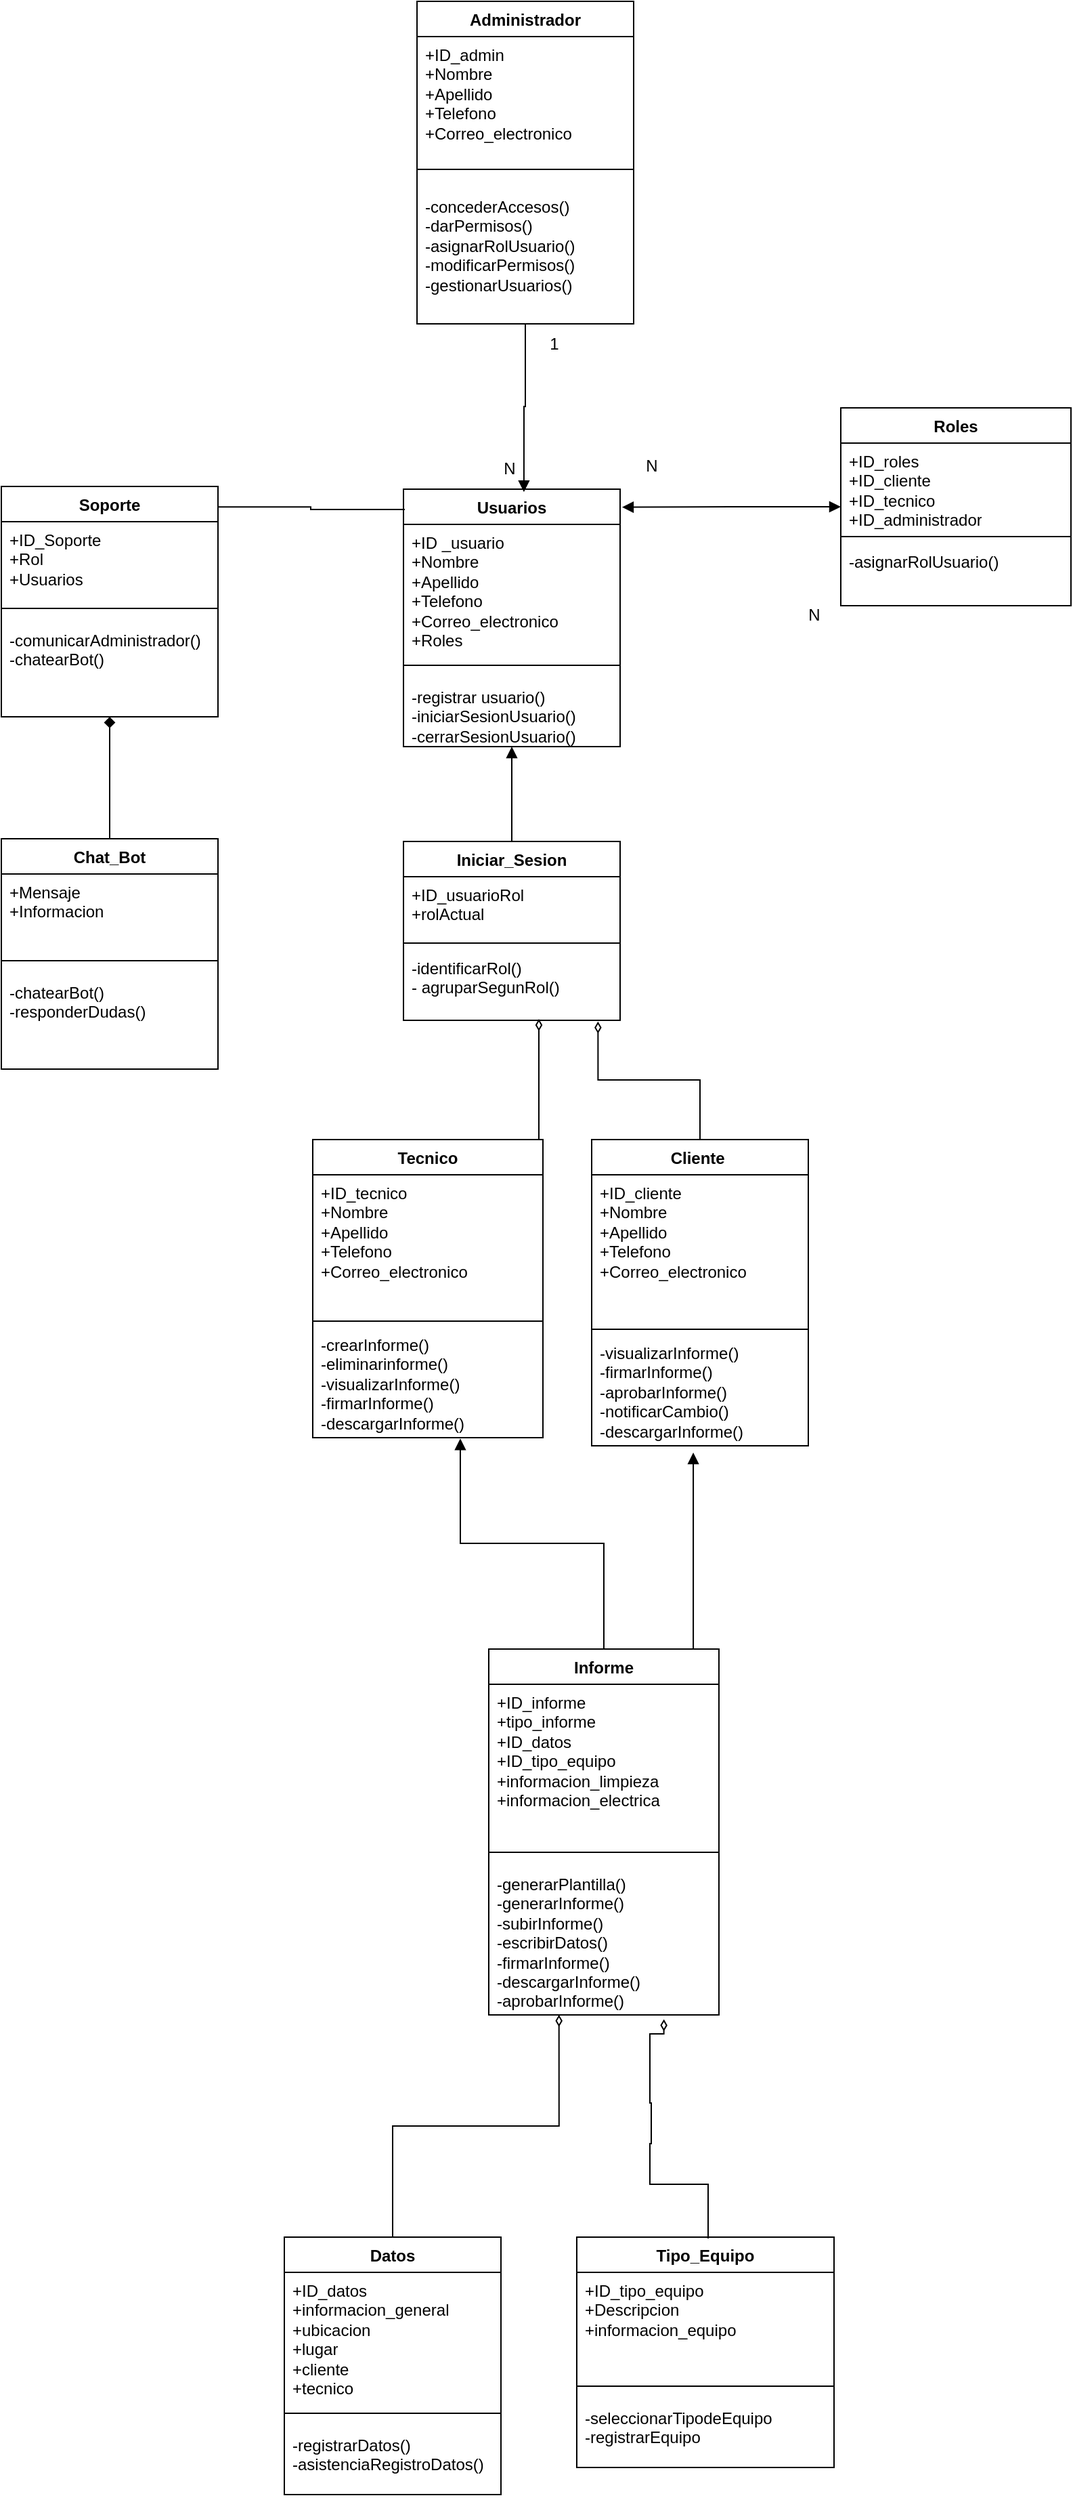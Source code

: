 <mxfile version="24.8.3">
  <diagram name="Página-1" id="pNRBYnMiHHU_RmIHSOWf">
    <mxGraphModel grid="1" page="1" gridSize="10" guides="1" tooltips="1" connect="1" arrows="1" fold="1" pageScale="1" pageWidth="827" pageHeight="1169" math="0" shadow="0">
      <root>
        <mxCell id="0" />
        <mxCell id="1" parent="0" />
        <mxCell id="qzwFi9-rgRcVvAI3Crr4-10" style="edgeStyle=orthogonalEdgeStyle;rounded=0;orthogonalLoop=1;jettySize=auto;html=1;entryX=0.5;entryY=0;entryDx=0;entryDy=0;endArrow=none;endFill=0;startArrow=block;startFill=1;" edge="1" parent="1" source="onLqMkYAxg4ZVpzjR6Y9-1" target="4o2uVL4KXhaymTGZiAGQ-9">
          <mxGeometry relative="1" as="geometry" />
        </mxCell>
        <mxCell id="onLqMkYAxg4ZVpzjR6Y9-1" value="Usuarios" style="swimlane;fontStyle=1;align=center;verticalAlign=top;childLayout=stackLayout;horizontal=1;startSize=26;horizontalStack=0;resizeParent=1;resizeParentMax=0;resizeLast=0;collapsible=1;marginBottom=0;whiteSpace=wrap;html=1;rounded=0;" vertex="1" parent="1">
          <mxGeometry x="-1953" y="-1710" width="160" height="190" as="geometry" />
        </mxCell>
        <mxCell id="onLqMkYAxg4ZVpzjR6Y9-2" value="+ID _usuario&lt;div&gt;+Nombre&lt;/div&gt;&lt;div&gt;+Apellido&lt;/div&gt;&lt;div&gt;+Telefono&lt;/div&gt;&lt;div&gt;+Correo_electronico&lt;/div&gt;&lt;div&gt;+Roles&lt;/div&gt;&lt;div&gt;&lt;br&gt;&lt;/div&gt;" style="text;strokeColor=none;fillColor=none;align=left;verticalAlign=top;spacingLeft=4;spacingRight=4;overflow=hidden;rotatable=0;points=[[0,0.5],[1,0.5]];portConstraint=eastwest;whiteSpace=wrap;html=1;rounded=0;" vertex="1" parent="onLqMkYAxg4ZVpzjR6Y9-1">
          <mxGeometry y="26" width="160" height="94" as="geometry" />
        </mxCell>
        <mxCell id="onLqMkYAxg4ZVpzjR6Y9-3" value="" style="line;strokeWidth=1;fillColor=none;align=left;verticalAlign=middle;spacingTop=-1;spacingLeft=3;spacingRight=3;rotatable=0;labelPosition=right;points=[];portConstraint=eastwest;strokeColor=inherit;rounded=0;" vertex="1" parent="onLqMkYAxg4ZVpzjR6Y9-1">
          <mxGeometry y="120" width="160" height="20" as="geometry" />
        </mxCell>
        <mxCell id="onLqMkYAxg4ZVpzjR6Y9-4" value="-registrar usuario()&lt;div&gt;-iniciarSesionUsuario()&lt;/div&gt;&lt;div&gt;-cerrarSesionUsuario()&lt;/div&gt;" style="text;strokeColor=none;fillColor=none;align=left;verticalAlign=top;spacingLeft=4;spacingRight=4;overflow=hidden;rotatable=0;points=[[0,0.5],[1,0.5]];portConstraint=eastwest;whiteSpace=wrap;html=1;rounded=0;" vertex="1" parent="onLqMkYAxg4ZVpzjR6Y9-1">
          <mxGeometry y="140" width="160" height="50" as="geometry" />
        </mxCell>
        <mxCell id="onLqMkYAxg4ZVpzjR6Y9-37" value="Cliente&amp;nbsp;" style="swimlane;fontStyle=1;align=center;verticalAlign=top;childLayout=stackLayout;horizontal=1;startSize=26;horizontalStack=0;resizeParent=1;resizeParentMax=0;resizeLast=0;collapsible=1;marginBottom=0;whiteSpace=wrap;html=1;rounded=0;" vertex="1" parent="1">
          <mxGeometry x="-1814" y="-1230" width="160" height="226" as="geometry" />
        </mxCell>
        <mxCell id="onLqMkYAxg4ZVpzjR6Y9-38" value="&lt;span style=&quot;background-color: initial;&quot;&gt;+ID_cliente&lt;/span&gt;&lt;div&gt;+Nombre&lt;/div&gt;&lt;div&gt;+Apellido&lt;/div&gt;&lt;div&gt;+Telefono&lt;/div&gt;&lt;div&gt;+Correo_electronico&lt;/div&gt;&lt;div&gt;&lt;br&gt;&lt;/div&gt;" style="text;strokeColor=none;fillColor=none;align=left;verticalAlign=top;spacingLeft=4;spacingRight=4;overflow=hidden;rotatable=0;points=[[0,0.5],[1,0.5]];portConstraint=eastwest;whiteSpace=wrap;html=1;rounded=0;" vertex="1" parent="onLqMkYAxg4ZVpzjR6Y9-37">
          <mxGeometry y="26" width="160" height="110" as="geometry" />
        </mxCell>
        <mxCell id="onLqMkYAxg4ZVpzjR6Y9-39" value="" style="line;strokeWidth=1;fillColor=none;align=left;verticalAlign=middle;spacingTop=-1;spacingLeft=3;spacingRight=3;rotatable=0;labelPosition=right;points=[];portConstraint=eastwest;strokeColor=inherit;rounded=0;" vertex="1" parent="onLqMkYAxg4ZVpzjR6Y9-37">
          <mxGeometry y="136" width="160" height="8" as="geometry" />
        </mxCell>
        <mxCell id="onLqMkYAxg4ZVpzjR6Y9-40" value="-visualizarInforme()&lt;div&gt;-firmarInforme&lt;span style=&quot;background-color: initial;&quot;&gt;()&lt;/span&gt;&lt;/div&gt;&lt;div&gt;-aprobarInforme()&lt;/div&gt;&lt;div&gt;-notificarCambio()&lt;/div&gt;&lt;div&gt;-descargarInforme()&lt;br&gt;&lt;/div&gt;" style="text;strokeColor=none;fillColor=none;align=left;verticalAlign=top;spacingLeft=4;spacingRight=4;overflow=hidden;rotatable=0;points=[[0,0.5],[1,0.5]];portConstraint=eastwest;whiteSpace=wrap;html=1;rounded=0;" vertex="1" parent="onLqMkYAxg4ZVpzjR6Y9-37">
          <mxGeometry y="144" width="160" height="82" as="geometry" />
        </mxCell>
        <mxCell id="onLqMkYAxg4ZVpzjR6Y9-41" value="Tecnico" style="swimlane;fontStyle=1;align=center;verticalAlign=top;childLayout=stackLayout;horizontal=1;startSize=26;horizontalStack=0;resizeParent=1;resizeParentMax=0;resizeLast=0;collapsible=1;marginBottom=0;whiteSpace=wrap;html=1;rounded=0;" vertex="1" parent="1">
          <mxGeometry x="-2020" y="-1230" width="170" height="220" as="geometry" />
        </mxCell>
        <mxCell id="onLqMkYAxg4ZVpzjR6Y9-42" value="&lt;span style=&quot;background-color: initial;&quot;&gt;+ID_tecnico&lt;/span&gt;&lt;div&gt;+Nombre&lt;/div&gt;&lt;div&gt;+Apellido&lt;br&gt;&lt;div&gt;+Telefono&lt;/div&gt;&lt;div&gt;+Correo_electronico&lt;/div&gt;&lt;div&gt;&lt;br&gt;&lt;/div&gt;&lt;/div&gt;" style="text;strokeColor=none;fillColor=none;align=left;verticalAlign=top;spacingLeft=4;spacingRight=4;overflow=hidden;rotatable=0;points=[[0,0.5],[1,0.5]];portConstraint=eastwest;whiteSpace=wrap;html=1;rounded=0;" vertex="1" parent="onLqMkYAxg4ZVpzjR6Y9-41">
          <mxGeometry y="26" width="170" height="104" as="geometry" />
        </mxCell>
        <mxCell id="onLqMkYAxg4ZVpzjR6Y9-43" value="" style="line;strokeWidth=1;fillColor=none;align=left;verticalAlign=middle;spacingTop=-1;spacingLeft=3;spacingRight=3;rotatable=0;labelPosition=right;points=[];portConstraint=eastwest;strokeColor=inherit;rounded=0;" vertex="1" parent="onLqMkYAxg4ZVpzjR6Y9-41">
          <mxGeometry y="130" width="170" height="8" as="geometry" />
        </mxCell>
        <mxCell id="onLqMkYAxg4ZVpzjR6Y9-44" value="-crearInforme()&lt;div&gt;-eliminarinforme()&lt;br&gt;&lt;div&gt;-visualizarInforme()&lt;/div&gt;&lt;div&gt;-firmarInforme()&lt;/div&gt;&lt;div&gt;-descargarInforme()&lt;/div&gt;&lt;/div&gt;" style="text;strokeColor=none;fillColor=none;align=left;verticalAlign=top;spacingLeft=4;spacingRight=4;overflow=hidden;rotatable=0;points=[[0,0.5],[1,0.5]];portConstraint=eastwest;whiteSpace=wrap;html=1;rounded=0;" vertex="1" parent="onLqMkYAxg4ZVpzjR6Y9-41">
          <mxGeometry y="138" width="170" height="82" as="geometry" />
        </mxCell>
        <mxCell id="onLqMkYAxg4ZVpzjR6Y9-49" value="Informe" style="swimlane;fontStyle=1;align=center;verticalAlign=top;childLayout=stackLayout;horizontal=1;startSize=26;horizontalStack=0;resizeParent=1;resizeParentMax=0;resizeLast=0;collapsible=1;marginBottom=0;whiteSpace=wrap;html=1;rounded=0;" vertex="1" parent="1">
          <mxGeometry x="-1890" y="-854" width="170" height="270" as="geometry" />
        </mxCell>
        <mxCell id="onLqMkYAxg4ZVpzjR6Y9-50" value="&lt;div&gt;+ID_informe&lt;/div&gt;&lt;div&gt;+tipo_informe&lt;/div&gt;&lt;div&gt;+ID_datos&lt;/div&gt;&lt;div&gt;&lt;div&gt;+ID_tipo_equipo&lt;/div&gt;&lt;div&gt;+informacion_limpieza&amp;nbsp;&lt;/div&gt;&lt;/div&gt;&lt;div&gt;+informacion_electrica&lt;/div&gt;" style="text;strokeColor=none;fillColor=none;align=left;verticalAlign=top;spacingLeft=4;spacingRight=4;overflow=hidden;rotatable=0;points=[[0,0.5],[1,0.5]];portConstraint=eastwest;whiteSpace=wrap;html=1;rounded=0;" vertex="1" parent="onLqMkYAxg4ZVpzjR6Y9-49">
          <mxGeometry y="26" width="170" height="114" as="geometry" />
        </mxCell>
        <mxCell id="onLqMkYAxg4ZVpzjR6Y9-51" value="" style="line;strokeWidth=1;fillColor=none;align=left;verticalAlign=middle;spacingTop=-1;spacingLeft=3;spacingRight=3;rotatable=0;labelPosition=right;points=[];portConstraint=eastwest;strokeColor=inherit;rounded=0;" vertex="1" parent="onLqMkYAxg4ZVpzjR6Y9-49">
          <mxGeometry y="140" width="170" height="20" as="geometry" />
        </mxCell>
        <mxCell id="onLqMkYAxg4ZVpzjR6Y9-52" value="-generarPlantilla()&lt;div&gt;-generarInforme()&lt;/div&gt;&lt;div&gt;-subirInforme()&lt;/div&gt;&lt;div&gt;-escribirDatos()&lt;/div&gt;&lt;div&gt;-firmarInforme()&lt;/div&gt;&lt;div&gt;-descargarInforme()&lt;/div&gt;&lt;div&gt;-aprobarInforme()&lt;/div&gt;" style="text;strokeColor=none;fillColor=none;align=left;verticalAlign=top;spacingLeft=4;spacingRight=4;overflow=hidden;rotatable=0;points=[[0,0.5],[1,0.5]];portConstraint=eastwest;whiteSpace=wrap;html=1;rounded=0;" vertex="1" parent="onLqMkYAxg4ZVpzjR6Y9-49">
          <mxGeometry y="160" width="170" height="110" as="geometry" />
        </mxCell>
        <mxCell id="onLqMkYAxg4ZVpzjR6Y9-57" value="Tipo_Equipo" style="swimlane;fontStyle=1;align=center;verticalAlign=top;childLayout=stackLayout;horizontal=1;startSize=26;horizontalStack=0;resizeParent=1;resizeParentMax=0;resizeLast=0;collapsible=1;marginBottom=0;whiteSpace=wrap;html=1;rounded=0;" vertex="1" parent="1">
          <mxGeometry x="-1825" y="-420" width="190" height="170" as="geometry" />
        </mxCell>
        <mxCell id="onLqMkYAxg4ZVpzjR6Y9-58" value="&lt;div&gt;&lt;span style=&quot;background-color: initial;&quot;&gt;+ID_tipo_equipo&lt;/span&gt;&lt;/div&gt;&lt;div&gt;&lt;span style=&quot;background-color: initial;&quot;&gt;+Descripcion&lt;/span&gt;&lt;/div&gt;&lt;div&gt;&lt;span style=&quot;background-color: initial;&quot;&gt;+informacion_equipo&amp;nbsp;&lt;/span&gt;&lt;/div&gt;&lt;div&gt;&lt;br&gt;&lt;/div&gt;&lt;div&gt;&lt;br&gt;&lt;/div&gt;" style="text;strokeColor=none;fillColor=none;align=left;verticalAlign=top;spacingLeft=4;spacingRight=4;overflow=hidden;rotatable=0;points=[[0,0.5],[1,0.5]];portConstraint=eastwest;whiteSpace=wrap;html=1;rounded=0;" vertex="1" parent="onLqMkYAxg4ZVpzjR6Y9-57">
          <mxGeometry y="26" width="190" height="74" as="geometry" />
        </mxCell>
        <mxCell id="onLqMkYAxg4ZVpzjR6Y9-59" value="" style="line;strokeWidth=1;fillColor=none;align=left;verticalAlign=middle;spacingTop=-1;spacingLeft=3;spacingRight=3;rotatable=0;labelPosition=right;points=[];portConstraint=eastwest;strokeColor=inherit;rounded=0;" vertex="1" parent="onLqMkYAxg4ZVpzjR6Y9-57">
          <mxGeometry y="100" width="190" height="20" as="geometry" />
        </mxCell>
        <mxCell id="onLqMkYAxg4ZVpzjR6Y9-60" value="&lt;div&gt;-seleccionarTipodeEquipo&lt;br&gt;&lt;/div&gt;-registrarEquipo&lt;div&gt;&lt;br&gt;&lt;/div&gt;" style="text;strokeColor=none;fillColor=none;align=left;verticalAlign=top;spacingLeft=4;spacingRight=4;overflow=hidden;rotatable=0;points=[[0,0.5],[1,0.5]];portConstraint=eastwest;whiteSpace=wrap;html=1;rounded=0;" vertex="1" parent="onLqMkYAxg4ZVpzjR6Y9-57">
          <mxGeometry y="120" width="190" height="50" as="geometry" />
        </mxCell>
        <mxCell id="onLqMkYAxg4ZVpzjR6Y9-67" value="Datos" style="swimlane;fontStyle=1;align=center;verticalAlign=top;childLayout=stackLayout;horizontal=1;startSize=26;horizontalStack=0;resizeParent=1;resizeParentMax=0;resizeLast=0;collapsible=1;marginBottom=0;whiteSpace=wrap;html=1;rounded=0;" vertex="1" parent="1">
          <mxGeometry x="-2041" y="-420" width="160" height="190" as="geometry" />
        </mxCell>
        <mxCell id="onLqMkYAxg4ZVpzjR6Y9-68" value="&lt;div&gt;&lt;div&gt;+ID_datos&lt;/div&gt;&lt;div&gt;+informacion_general&lt;/div&gt;&lt;/div&gt;&lt;div&gt;+ubicacion&lt;/div&gt;&lt;div&gt;+lugar&lt;/div&gt;&lt;div&gt;+cliente&lt;/div&gt;&lt;div&gt;+tecnico&lt;/div&gt;" style="text;strokeColor=none;fillColor=none;align=left;verticalAlign=top;spacingLeft=4;spacingRight=4;overflow=hidden;rotatable=0;points=[[0,0.5],[1,0.5]];portConstraint=eastwest;whiteSpace=wrap;html=1;rounded=0;" vertex="1" parent="onLqMkYAxg4ZVpzjR6Y9-67">
          <mxGeometry y="26" width="160" height="94" as="geometry" />
        </mxCell>
        <mxCell id="onLqMkYAxg4ZVpzjR6Y9-69" value="" style="line;strokeWidth=1;fillColor=none;align=left;verticalAlign=middle;spacingTop=-1;spacingLeft=3;spacingRight=3;rotatable=0;labelPosition=right;points=[];portConstraint=eastwest;strokeColor=inherit;rounded=0;" vertex="1" parent="onLqMkYAxg4ZVpzjR6Y9-67">
          <mxGeometry y="120" width="160" height="20" as="geometry" />
        </mxCell>
        <mxCell id="onLqMkYAxg4ZVpzjR6Y9-70" value="-registrarDatos()&lt;div&gt;-asistenciaRegistroDatos()&lt;/div&gt;" style="text;strokeColor=none;fillColor=none;align=left;verticalAlign=top;spacingLeft=4;spacingRight=4;overflow=hidden;rotatable=0;points=[[0,0.5],[1,0.5]];portConstraint=eastwest;whiteSpace=wrap;html=1;rounded=0;" vertex="1" parent="onLqMkYAxg4ZVpzjR6Y9-67">
          <mxGeometry y="140" width="160" height="50" as="geometry" />
        </mxCell>
        <mxCell id="onLqMkYAxg4ZVpzjR6Y9-33" value="Roles" style="swimlane;fontStyle=1;align=center;verticalAlign=top;childLayout=stackLayout;horizontal=1;startSize=26;horizontalStack=0;resizeParent=1;resizeParentMax=0;resizeLast=0;collapsible=1;marginBottom=0;whiteSpace=wrap;html=1;rounded=0;" vertex="1" parent="1">
          <mxGeometry x="-1630" y="-1770" width="170" height="146" as="geometry" />
        </mxCell>
        <mxCell id="onLqMkYAxg4ZVpzjR6Y9-34" value="&lt;div&gt;&lt;span style=&quot;background-color: initial;&quot;&gt;+ID_roles&lt;/span&gt;&lt;/div&gt;&lt;div&gt;&lt;span style=&quot;background-color: initial;&quot;&gt;+ID_cliente&lt;/span&gt;&lt;div&gt;+ID_tecnico&lt;/div&gt;&lt;div&gt;+ID_administrador&lt;/div&gt;&lt;div&gt;&lt;br&gt;&lt;/div&gt;&lt;/div&gt;" style="text;strokeColor=none;fillColor=none;align=left;verticalAlign=top;spacingLeft=4;spacingRight=4;overflow=hidden;rotatable=0;points=[[0,0.5],[1,0.5]];portConstraint=eastwest;whiteSpace=wrap;html=1;rounded=0;" vertex="1" parent="onLqMkYAxg4ZVpzjR6Y9-33">
          <mxGeometry y="26" width="170" height="64" as="geometry" />
        </mxCell>
        <mxCell id="onLqMkYAxg4ZVpzjR6Y9-35" value="" style="line;strokeWidth=1;fillColor=none;align=left;verticalAlign=middle;spacingTop=-1;spacingLeft=3;spacingRight=3;rotatable=0;labelPosition=right;points=[];portConstraint=eastwest;strokeColor=inherit;rounded=0;" vertex="1" parent="onLqMkYAxg4ZVpzjR6Y9-33">
          <mxGeometry y="90" width="170" height="10" as="geometry" />
        </mxCell>
        <mxCell id="onLqMkYAxg4ZVpzjR6Y9-36" value="-asignarRolUsuario()" style="text;strokeColor=none;fillColor=none;align=left;verticalAlign=top;spacingLeft=4;spacingRight=4;overflow=hidden;rotatable=0;points=[[0,0.5],[1,0.5]];portConstraint=eastwest;whiteSpace=wrap;html=1;rounded=0;" vertex="1" parent="onLqMkYAxg4ZVpzjR6Y9-33">
          <mxGeometry y="100" width="170" height="46" as="geometry" />
        </mxCell>
        <mxCell id="4o2uVL4KXhaymTGZiAGQ-9" value="Iniciar_Sesion" style="swimlane;fontStyle=1;align=center;verticalAlign=top;childLayout=stackLayout;horizontal=1;startSize=26;horizontalStack=0;resizeParent=1;resizeParentMax=0;resizeLast=0;collapsible=1;marginBottom=0;whiteSpace=wrap;html=1;rounded=0;" vertex="1" parent="1">
          <mxGeometry x="-1953" y="-1450" width="160" height="132" as="geometry" />
        </mxCell>
        <mxCell id="4o2uVL4KXhaymTGZiAGQ-10" value="&lt;div&gt;&lt;span style=&quot;background-color: initial;&quot;&gt;+ID_usuarioRol&lt;/span&gt;&lt;/div&gt;&lt;div&gt;&lt;span style=&quot;background-color: initial;&quot;&gt;+rolActual&lt;/span&gt;&lt;/div&gt;&lt;div&gt;&lt;div&gt;&lt;div&gt;&lt;br&gt;&lt;/div&gt;&lt;div&gt;&lt;br&gt;&lt;/div&gt;&lt;/div&gt;&lt;/div&gt;" style="text;strokeColor=none;fillColor=none;align=left;verticalAlign=top;spacingLeft=4;spacingRight=4;overflow=hidden;rotatable=0;points=[[0,0.5],[1,0.5]];portConstraint=eastwest;whiteSpace=wrap;html=1;rounded=0;" vertex="1" parent="4o2uVL4KXhaymTGZiAGQ-9">
          <mxGeometry y="26" width="160" height="44" as="geometry" />
        </mxCell>
        <mxCell id="4o2uVL4KXhaymTGZiAGQ-11" value="" style="line;strokeWidth=1;fillColor=none;align=left;verticalAlign=middle;spacingTop=-1;spacingLeft=3;spacingRight=3;rotatable=0;labelPosition=right;points=[];portConstraint=eastwest;strokeColor=inherit;rounded=0;" vertex="1" parent="4o2uVL4KXhaymTGZiAGQ-9">
          <mxGeometry y="70" width="160" height="10" as="geometry" />
        </mxCell>
        <mxCell id="4o2uVL4KXhaymTGZiAGQ-12" value="-identificarRol()&lt;div&gt;&lt;span style=&quot;background-color: initial;&quot;&gt;- agruparSegunRol()&lt;/span&gt;&lt;/div&gt;&lt;div&gt;&amp;nbsp;&lt;/div&gt;" style="text;strokeColor=none;fillColor=none;align=left;verticalAlign=top;spacingLeft=4;spacingRight=4;overflow=hidden;rotatable=0;points=[[0,0.5],[1,0.5]];portConstraint=eastwest;whiteSpace=wrap;html=1;rounded=0;" vertex="1" parent="4o2uVL4KXhaymTGZiAGQ-9">
          <mxGeometry y="80" width="160" height="52" as="geometry" />
        </mxCell>
        <mxCell id="F6cSZNph-eBbOLC35HLj-3" style="edgeStyle=orthogonalEdgeStyle;rounded=0;orthogonalLoop=1;jettySize=auto;html=1;exitX=0.5;exitY=0;exitDx=0;exitDy=0;entryX=0.749;entryY=1.02;entryDx=0;entryDy=0;entryPerimeter=0;endArrow=diamondThin;endFill=0;" edge="1" parent="1">
          <mxGeometry relative="1" as="geometry">
            <Array as="points">
              <mxPoint x="-1728" y="-459" />
              <mxPoint x="-1771" y="-459" />
              <mxPoint x="-1771" y="-489" />
              <mxPoint x="-1770" y="-489" />
              <mxPoint x="-1770" y="-519" />
              <mxPoint x="-1771" y="-519" />
              <mxPoint x="-1771" y="-570" />
              <mxPoint x="-1761" y="-570" />
            </Array>
            <mxPoint x="-1728" y="-419" as="sourcePoint" />
            <mxPoint x="-1760.67" y="-580.8" as="targetPoint" />
          </mxGeometry>
        </mxCell>
        <mxCell id="F6cSZNph-eBbOLC35HLj-4" style="edgeStyle=orthogonalEdgeStyle;rounded=0;orthogonalLoop=1;jettySize=auto;html=1;entryX=0.305;entryY=0.999;entryDx=0;entryDy=0;entryPerimeter=0;endArrow=diamondThin;endFill=0;" edge="1" parent="1" source="onLqMkYAxg4ZVpzjR6Y9-67" target="onLqMkYAxg4ZVpzjR6Y9-52">
          <mxGeometry relative="1" as="geometry" />
        </mxCell>
        <mxCell id="qzwFi9-rgRcVvAI3Crr4-3" style="edgeStyle=orthogonalEdgeStyle;rounded=0;orthogonalLoop=1;jettySize=auto;html=1;endArrow=block;endFill=1;entryX=1.009;entryY=0.07;entryDx=0;entryDy=0;entryPerimeter=0;startArrow=block;startFill=1;" edge="1" parent="1" source="onLqMkYAxg4ZVpzjR6Y9-33" target="onLqMkYAxg4ZVpzjR6Y9-1">
          <mxGeometry relative="1" as="geometry">
            <mxPoint x="-1796" y="-1640" as="targetPoint" />
          </mxGeometry>
        </mxCell>
        <mxCell id="qzwFi9-rgRcVvAI3Crr4-5" style="edgeStyle=orthogonalEdgeStyle;rounded=0;orthogonalLoop=1;jettySize=auto;html=1;entryX=0.625;entryY=0.981;entryDx=0;entryDy=0;entryPerimeter=0;endArrow=diamondThin;endFill=0;" edge="1" parent="1" source="onLqMkYAxg4ZVpzjR6Y9-41" target="4o2uVL4KXhaymTGZiAGQ-12">
          <mxGeometry relative="1" as="geometry">
            <Array as="points">
              <mxPoint x="-1855" y="-1080" />
              <mxPoint x="-1853" y="-1080" />
            </Array>
          </mxGeometry>
        </mxCell>
        <mxCell id="qzwFi9-rgRcVvAI3Crr4-48" style="edgeStyle=orthogonalEdgeStyle;rounded=0;orthogonalLoop=1;jettySize=auto;html=1;entryX=0.5;entryY=0;entryDx=0;entryDy=0;startArrow=diamond;startFill=1;endArrow=none;endFill=0;" edge="1" parent="1" source="qzwFi9-rgRcVvAI3Crr4-11" target="qzwFi9-rgRcVvAI3Crr4-44">
          <mxGeometry relative="1" as="geometry" />
        </mxCell>
        <mxCell id="qzwFi9-rgRcVvAI3Crr4-11" value="Soporte" style="swimlane;fontStyle=1;align=center;verticalAlign=top;childLayout=stackLayout;horizontal=1;startSize=26;horizontalStack=0;resizeParent=1;resizeParentMax=0;resizeLast=0;collapsible=1;marginBottom=0;whiteSpace=wrap;html=1;rounded=0;" vertex="1" parent="1">
          <mxGeometry x="-2250" y="-1712" width="160" height="170" as="geometry" />
        </mxCell>
        <mxCell id="qzwFi9-rgRcVvAI3Crr4-12" value="&lt;div&gt;+ID_Soporte&lt;br&gt;+Rol&lt;/div&gt;&lt;div&gt;+Usuarios&lt;/div&gt;" style="text;strokeColor=none;fillColor=none;align=left;verticalAlign=top;spacingLeft=4;spacingRight=4;overflow=hidden;rotatable=0;points=[[0,0.5],[1,0.5]];portConstraint=eastwest;whiteSpace=wrap;html=1;rounded=0;" vertex="1" parent="qzwFi9-rgRcVvAI3Crr4-11">
          <mxGeometry y="26" width="160" height="54" as="geometry" />
        </mxCell>
        <mxCell id="qzwFi9-rgRcVvAI3Crr4-13" value="" style="line;strokeWidth=1;fillColor=none;align=left;verticalAlign=middle;spacingTop=-1;spacingLeft=3;spacingRight=3;rotatable=0;labelPosition=right;points=[];portConstraint=eastwest;strokeColor=inherit;rounded=0;" vertex="1" parent="qzwFi9-rgRcVvAI3Crr4-11">
          <mxGeometry y="80" width="160" height="20" as="geometry" />
        </mxCell>
        <mxCell id="qzwFi9-rgRcVvAI3Crr4-14" value="-comunicarAdministrador()&amp;nbsp;&lt;div&gt;-chatearBot()&lt;/div&gt;" style="text;strokeColor=none;fillColor=none;align=left;verticalAlign=top;spacingLeft=4;spacingRight=4;overflow=hidden;rotatable=0;points=[[0,0.5],[1,0.5]];portConstraint=eastwest;whiteSpace=wrap;html=1;rounded=0;" vertex="1" parent="qzwFi9-rgRcVvAI3Crr4-11">
          <mxGeometry y="100" width="160" height="70" as="geometry" />
        </mxCell>
        <mxCell id="qzwFi9-rgRcVvAI3Crr4-15" style="edgeStyle=orthogonalEdgeStyle;rounded=0;orthogonalLoop=1;jettySize=auto;html=1;entryX=0.006;entryY=0.079;entryDx=0;entryDy=0;entryPerimeter=0;endArrow=none;endFill=0;exitX=1.002;exitY=0.089;exitDx=0;exitDy=0;exitPerimeter=0;" edge="1" parent="1" source="qzwFi9-rgRcVvAI3Crr4-11" target="onLqMkYAxg4ZVpzjR6Y9-1">
          <mxGeometry relative="1" as="geometry" />
        </mxCell>
        <mxCell id="qzwFi9-rgRcVvAI3Crr4-16" style="edgeStyle=orthogonalEdgeStyle;rounded=0;orthogonalLoop=1;jettySize=auto;html=1;entryX=0.469;entryY=1.061;entryDx=0;entryDy=0;entryPerimeter=0;endArrow=block;endFill=1;" edge="1" parent="1" source="onLqMkYAxg4ZVpzjR6Y9-49" target="onLqMkYAxg4ZVpzjR6Y9-40">
          <mxGeometry relative="1" as="geometry">
            <Array as="points">
              <mxPoint x="-1820" y="-590" />
              <mxPoint x="-1618" y="-590" />
            </Array>
          </mxGeometry>
        </mxCell>
        <mxCell id="qzwFi9-rgRcVvAI3Crr4-17" style="edgeStyle=orthogonalEdgeStyle;rounded=0;orthogonalLoop=1;jettySize=auto;html=1;entryX=0.898;entryY=1.016;entryDx=0;entryDy=0;entryPerimeter=0;endArrow=diamondThin;endFill=0;" edge="1" parent="1" source="onLqMkYAxg4ZVpzjR6Y9-37" target="4o2uVL4KXhaymTGZiAGQ-12">
          <mxGeometry relative="1" as="geometry" />
        </mxCell>
        <mxCell id="qzwFi9-rgRcVvAI3Crr4-18" value="Administrador" style="swimlane;fontStyle=1;align=center;verticalAlign=top;childLayout=stackLayout;horizontal=1;startSize=26;horizontalStack=0;resizeParent=1;resizeParentMax=0;resizeLast=0;collapsible=1;marginBottom=0;whiteSpace=wrap;html=1;rounded=0;" vertex="1" parent="1">
          <mxGeometry x="-1943" y="-2070" width="160" height="238" as="geometry" />
        </mxCell>
        <mxCell id="qzwFi9-rgRcVvAI3Crr4-19" value="+ID_admin&lt;div&gt;&lt;div&gt;+Nombre&lt;/div&gt;&lt;div&gt;+Apellido&amp;nbsp;&lt;/div&gt;&lt;div&gt;+Telefono&lt;/div&gt;&lt;div&gt;+Correo_electronico&lt;/div&gt;&lt;div&gt;&lt;br&gt;&lt;/div&gt;&lt;/div&gt;" style="text;strokeColor=none;fillColor=none;align=left;verticalAlign=top;spacingLeft=4;spacingRight=4;overflow=hidden;rotatable=0;points=[[0,0.5],[1,0.5]];portConstraint=eastwest;whiteSpace=wrap;html=1;rounded=0;" vertex="1" parent="qzwFi9-rgRcVvAI3Crr4-18">
          <mxGeometry y="26" width="160" height="84" as="geometry" />
        </mxCell>
        <mxCell id="qzwFi9-rgRcVvAI3Crr4-20" value="" style="line;strokeWidth=1;fillColor=none;align=left;verticalAlign=middle;spacingTop=-1;spacingLeft=3;spacingRight=3;rotatable=0;labelPosition=right;points=[];portConstraint=eastwest;strokeColor=inherit;rounded=0;" vertex="1" parent="qzwFi9-rgRcVvAI3Crr4-18">
          <mxGeometry y="110" width="160" height="28" as="geometry" />
        </mxCell>
        <mxCell id="qzwFi9-rgRcVvAI3Crr4-21" value="-concederAccesos()&amp;nbsp;&lt;div&gt;-darPermisos()&lt;/div&gt;&lt;div&gt;&lt;div&gt;-asignarRolUsuario()&lt;/div&gt;&lt;/div&gt;&lt;div&gt;-modificarPermisos()&lt;span style=&quot;background-color: initial;&quot;&gt;&lt;/span&gt;&lt;/div&gt;&lt;div&gt;-gestionarUsuarios()&lt;/div&gt;" style="text;strokeColor=none;fillColor=none;align=left;verticalAlign=top;spacingLeft=4;spacingRight=4;overflow=hidden;rotatable=0;points=[[0,0.5],[1,0.5]];portConstraint=eastwest;whiteSpace=wrap;html=1;rounded=0;" vertex="1" parent="qzwFi9-rgRcVvAI3Crr4-18">
          <mxGeometry y="138" width="160" height="100" as="geometry" />
        </mxCell>
        <mxCell id="qzwFi9-rgRcVvAI3Crr4-35" style="edgeStyle=orthogonalEdgeStyle;rounded=0;orthogonalLoop=1;jettySize=auto;html=1;entryX=0.556;entryY=0.011;entryDx=0;entryDy=0;entryPerimeter=0;endArrow=block;endFill=1;" edge="1" parent="1" source="qzwFi9-rgRcVvAI3Crr4-18" target="onLqMkYAxg4ZVpzjR6Y9-1">
          <mxGeometry relative="1" as="geometry" />
        </mxCell>
        <mxCell id="qzwFi9-rgRcVvAI3Crr4-38" value="1" style="text;html=1;align=center;verticalAlign=middle;resizable=0;points=[];autosize=1;strokeColor=none;fillColor=none;rounded=0;" vertex="1" parent="1">
          <mxGeometry x="-1857" y="-1832" width="30" height="30" as="geometry" />
        </mxCell>
        <mxCell id="qzwFi9-rgRcVvAI3Crr4-39" value="N" style="text;html=1;align=center;verticalAlign=middle;resizable=0;points=[];autosize=1;strokeColor=none;fillColor=none;rounded=0;" vertex="1" parent="1">
          <mxGeometry x="-1890" y="-1740" width="30" height="30" as="geometry" />
        </mxCell>
        <mxCell id="qzwFi9-rgRcVvAI3Crr4-42" value="N" style="text;html=1;align=center;verticalAlign=middle;resizable=0;points=[];autosize=1;strokeColor=none;fillColor=none;rounded=0;" vertex="1" parent="1">
          <mxGeometry x="-1785" y="-1742" width="30" height="30" as="geometry" />
        </mxCell>
        <mxCell id="qzwFi9-rgRcVvAI3Crr4-43" value="N" style="text;html=1;align=center;verticalAlign=middle;resizable=0;points=[];autosize=1;strokeColor=none;fillColor=none;rounded=0;" vertex="1" parent="1">
          <mxGeometry x="-1665" y="-1632" width="30" height="30" as="geometry" />
        </mxCell>
        <mxCell id="qzwFi9-rgRcVvAI3Crr4-44" value="Chat_Bot" style="swimlane;fontStyle=1;align=center;verticalAlign=top;childLayout=stackLayout;horizontal=1;startSize=26;horizontalStack=0;resizeParent=1;resizeParentMax=0;resizeLast=0;collapsible=1;marginBottom=0;whiteSpace=wrap;html=1;rounded=0;" vertex="1" parent="1">
          <mxGeometry x="-2250" y="-1452" width="160" height="170" as="geometry" />
        </mxCell>
        <mxCell id="qzwFi9-rgRcVvAI3Crr4-45" value="&lt;div&gt;+Mensaje&lt;/div&gt;&lt;div&gt;+Informacion&lt;/div&gt;" style="text;strokeColor=none;fillColor=none;align=left;verticalAlign=top;spacingLeft=4;spacingRight=4;overflow=hidden;rotatable=0;points=[[0,0.5],[1,0.5]];portConstraint=eastwest;whiteSpace=wrap;html=1;rounded=0;" vertex="1" parent="qzwFi9-rgRcVvAI3Crr4-44">
          <mxGeometry y="26" width="160" height="54" as="geometry" />
        </mxCell>
        <mxCell id="qzwFi9-rgRcVvAI3Crr4-46" value="" style="line;strokeWidth=1;fillColor=none;align=left;verticalAlign=middle;spacingTop=-1;spacingLeft=3;spacingRight=3;rotatable=0;labelPosition=right;points=[];portConstraint=eastwest;strokeColor=inherit;rounded=0;" vertex="1" parent="qzwFi9-rgRcVvAI3Crr4-44">
          <mxGeometry y="80" width="160" height="20" as="geometry" />
        </mxCell>
        <mxCell id="qzwFi9-rgRcVvAI3Crr4-47" value="-chatearBot()&lt;div&gt;-responderDudas()&lt;/div&gt;" style="text;strokeColor=none;fillColor=none;align=left;verticalAlign=top;spacingLeft=4;spacingRight=4;overflow=hidden;rotatable=0;points=[[0,0.5],[1,0.5]];portConstraint=eastwest;whiteSpace=wrap;html=1;rounded=0;" vertex="1" parent="qzwFi9-rgRcVvAI3Crr4-44">
          <mxGeometry y="100" width="160" height="70" as="geometry" />
        </mxCell>
        <mxCell id="qzwFi9-rgRcVvAI3Crr4-50" style="edgeStyle=orthogonalEdgeStyle;rounded=0;orthogonalLoop=1;jettySize=auto;html=1;entryX=0.641;entryY=1.008;entryDx=0;entryDy=0;entryPerimeter=0;endArrow=block;endFill=1;" edge="1" parent="1" source="onLqMkYAxg4ZVpzjR6Y9-49" target="onLqMkYAxg4ZVpzjR6Y9-44">
          <mxGeometry relative="1" as="geometry" />
        </mxCell>
      </root>
    </mxGraphModel>
  </diagram>
</mxfile>
